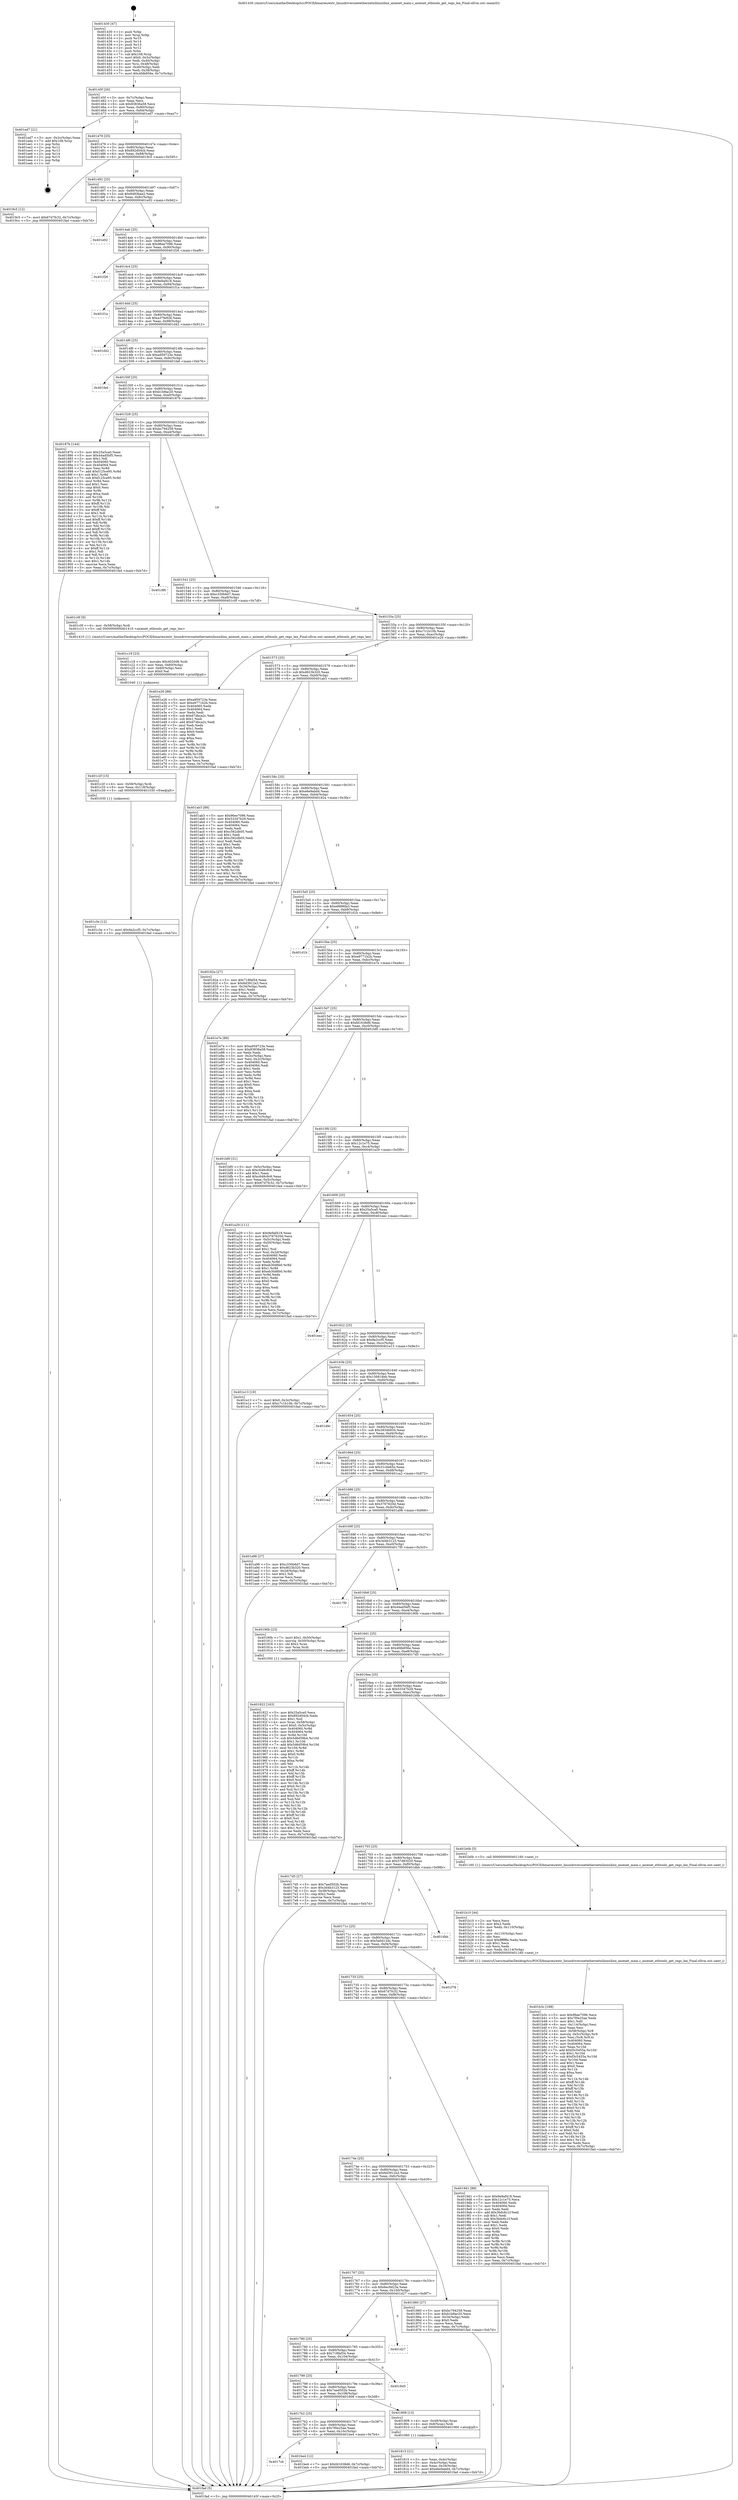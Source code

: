 digraph "0x401430" {
  label = "0x401430 (/mnt/c/Users/mathe/Desktop/tcc/POCII/binaries/extr_linuxdriversnetethernetxilinxxilinx_axienet_main.c_axienet_ethtools_get_regs_len_Final-ollvm.out::main(0))"
  labelloc = "t"
  node[shape=record]

  Entry [label="",width=0.3,height=0.3,shape=circle,fillcolor=black,style=filled]
  "0x40145f" [label="{
     0x40145f [26]\l
     | [instrs]\l
     &nbsp;&nbsp;0x40145f \<+3\>: mov -0x7c(%rbp),%eax\l
     &nbsp;&nbsp;0x401462 \<+2\>: mov %eax,%ecx\l
     &nbsp;&nbsp;0x401464 \<+6\>: sub $0x83836a58,%ecx\l
     &nbsp;&nbsp;0x40146a \<+3\>: mov %eax,-0x80(%rbp)\l
     &nbsp;&nbsp;0x40146d \<+6\>: mov %ecx,-0x84(%rbp)\l
     &nbsp;&nbsp;0x401473 \<+6\>: je 0000000000401ed7 \<main+0xaa7\>\l
  }"]
  "0x401ed7" [label="{
     0x401ed7 [21]\l
     | [instrs]\l
     &nbsp;&nbsp;0x401ed7 \<+3\>: mov -0x2c(%rbp),%eax\l
     &nbsp;&nbsp;0x401eda \<+7\>: add $0x108,%rsp\l
     &nbsp;&nbsp;0x401ee1 \<+1\>: pop %rbx\l
     &nbsp;&nbsp;0x401ee2 \<+2\>: pop %r12\l
     &nbsp;&nbsp;0x401ee4 \<+2\>: pop %r13\l
     &nbsp;&nbsp;0x401ee6 \<+2\>: pop %r14\l
     &nbsp;&nbsp;0x401ee8 \<+2\>: pop %r15\l
     &nbsp;&nbsp;0x401eea \<+1\>: pop %rbp\l
     &nbsp;&nbsp;0x401eeb \<+1\>: ret\l
  }"]
  "0x401479" [label="{
     0x401479 [25]\l
     | [instrs]\l
     &nbsp;&nbsp;0x401479 \<+5\>: jmp 000000000040147e \<main+0x4e\>\l
     &nbsp;&nbsp;0x40147e \<+3\>: mov -0x80(%rbp),%eax\l
     &nbsp;&nbsp;0x401481 \<+5\>: sub $0x892d04cb,%eax\l
     &nbsp;&nbsp;0x401486 \<+6\>: mov %eax,-0x88(%rbp)\l
     &nbsp;&nbsp;0x40148c \<+6\>: je 00000000004019c5 \<main+0x595\>\l
  }"]
  Exit [label="",width=0.3,height=0.3,shape=circle,fillcolor=black,style=filled,peripheries=2]
  "0x4019c5" [label="{
     0x4019c5 [12]\l
     | [instrs]\l
     &nbsp;&nbsp;0x4019c5 \<+7\>: movl $0x67d7fc32,-0x7c(%rbp)\l
     &nbsp;&nbsp;0x4019cc \<+5\>: jmp 0000000000401fad \<main+0xb7d\>\l
  }"]
  "0x401492" [label="{
     0x401492 [25]\l
     | [instrs]\l
     &nbsp;&nbsp;0x401492 \<+5\>: jmp 0000000000401497 \<main+0x67\>\l
     &nbsp;&nbsp;0x401497 \<+3\>: mov -0x80(%rbp),%eax\l
     &nbsp;&nbsp;0x40149a \<+5\>: sub $0x9493bae2,%eax\l
     &nbsp;&nbsp;0x40149f \<+6\>: mov %eax,-0x8c(%rbp)\l
     &nbsp;&nbsp;0x4014a5 \<+6\>: je 0000000000401e02 \<main+0x9d2\>\l
  }"]
  "0x401c3e" [label="{
     0x401c3e [12]\l
     | [instrs]\l
     &nbsp;&nbsp;0x401c3e \<+7\>: movl $0x9a2ccf5,-0x7c(%rbp)\l
     &nbsp;&nbsp;0x401c45 \<+5\>: jmp 0000000000401fad \<main+0xb7d\>\l
  }"]
  "0x401e02" [label="{
     0x401e02\l
  }", style=dashed]
  "0x4014ab" [label="{
     0x4014ab [25]\l
     | [instrs]\l
     &nbsp;&nbsp;0x4014ab \<+5\>: jmp 00000000004014b0 \<main+0x80\>\l
     &nbsp;&nbsp;0x4014b0 \<+3\>: mov -0x80(%rbp),%eax\l
     &nbsp;&nbsp;0x4014b3 \<+5\>: sub $0x96ee7096,%eax\l
     &nbsp;&nbsp;0x4014b8 \<+6\>: mov %eax,-0x90(%rbp)\l
     &nbsp;&nbsp;0x4014be \<+6\>: je 0000000000401f26 \<main+0xaf6\>\l
  }"]
  "0x401c2f" [label="{
     0x401c2f [15]\l
     | [instrs]\l
     &nbsp;&nbsp;0x401c2f \<+4\>: mov -0x58(%rbp),%rdi\l
     &nbsp;&nbsp;0x401c33 \<+6\>: mov %eax,-0x118(%rbp)\l
     &nbsp;&nbsp;0x401c39 \<+5\>: call 0000000000401030 \<free@plt\>\l
     | [calls]\l
     &nbsp;&nbsp;0x401030 \{1\} (unknown)\l
  }"]
  "0x401f26" [label="{
     0x401f26\l
  }", style=dashed]
  "0x4014c4" [label="{
     0x4014c4 [25]\l
     | [instrs]\l
     &nbsp;&nbsp;0x4014c4 \<+5\>: jmp 00000000004014c9 \<main+0x99\>\l
     &nbsp;&nbsp;0x4014c9 \<+3\>: mov -0x80(%rbp),%eax\l
     &nbsp;&nbsp;0x4014cc \<+5\>: sub $0x9e9af418,%eax\l
     &nbsp;&nbsp;0x4014d1 \<+6\>: mov %eax,-0x94(%rbp)\l
     &nbsp;&nbsp;0x4014d7 \<+6\>: je 0000000000401f1a \<main+0xaea\>\l
  }"]
  "0x401c18" [label="{
     0x401c18 [23]\l
     | [instrs]\l
     &nbsp;&nbsp;0x401c18 \<+10\>: movabs $0x4020d6,%rdi\l
     &nbsp;&nbsp;0x401c22 \<+3\>: mov %eax,-0x60(%rbp)\l
     &nbsp;&nbsp;0x401c25 \<+3\>: mov -0x60(%rbp),%esi\l
     &nbsp;&nbsp;0x401c28 \<+2\>: mov $0x0,%al\l
     &nbsp;&nbsp;0x401c2a \<+5\>: call 0000000000401040 \<printf@plt\>\l
     | [calls]\l
     &nbsp;&nbsp;0x401040 \{1\} (unknown)\l
  }"]
  "0x401f1a" [label="{
     0x401f1a\l
  }", style=dashed]
  "0x4014dd" [label="{
     0x4014dd [25]\l
     | [instrs]\l
     &nbsp;&nbsp;0x4014dd \<+5\>: jmp 00000000004014e2 \<main+0xb2\>\l
     &nbsp;&nbsp;0x4014e2 \<+3\>: mov -0x80(%rbp),%eax\l
     &nbsp;&nbsp;0x4014e5 \<+5\>: sub $0xa37fe928,%eax\l
     &nbsp;&nbsp;0x4014ea \<+6\>: mov %eax,-0x98(%rbp)\l
     &nbsp;&nbsp;0x4014f0 \<+6\>: je 0000000000401d42 \<main+0x912\>\l
  }"]
  "0x4017cb" [label="{
     0x4017cb\l
  }", style=dashed]
  "0x401d42" [label="{
     0x401d42\l
  }", style=dashed]
  "0x4014f6" [label="{
     0x4014f6 [25]\l
     | [instrs]\l
     &nbsp;&nbsp;0x4014f6 \<+5\>: jmp 00000000004014fb \<main+0xcb\>\l
     &nbsp;&nbsp;0x4014fb \<+3\>: mov -0x80(%rbp),%eax\l
     &nbsp;&nbsp;0x4014fe \<+5\>: sub $0xa959723e,%eax\l
     &nbsp;&nbsp;0x401503 \<+6\>: mov %eax,-0x9c(%rbp)\l
     &nbsp;&nbsp;0x401509 \<+6\>: je 0000000000401fa6 \<main+0xb76\>\l
  }"]
  "0x401be4" [label="{
     0x401be4 [12]\l
     | [instrs]\l
     &nbsp;&nbsp;0x401be4 \<+7\>: movl $0xfd1638d6,-0x7c(%rbp)\l
     &nbsp;&nbsp;0x401beb \<+5\>: jmp 0000000000401fad \<main+0xb7d\>\l
  }"]
  "0x401fa6" [label="{
     0x401fa6\l
  }", style=dashed]
  "0x40150f" [label="{
     0x40150f [25]\l
     | [instrs]\l
     &nbsp;&nbsp;0x40150f \<+5\>: jmp 0000000000401514 \<main+0xe4\>\l
     &nbsp;&nbsp;0x401514 \<+3\>: mov -0x80(%rbp),%eax\l
     &nbsp;&nbsp;0x401517 \<+5\>: sub $0xb1b8ac20,%eax\l
     &nbsp;&nbsp;0x40151c \<+6\>: mov %eax,-0xa0(%rbp)\l
     &nbsp;&nbsp;0x401522 \<+6\>: je 000000000040187b \<main+0x44b\>\l
  }"]
  "0x401b3c" [label="{
     0x401b3c [168]\l
     | [instrs]\l
     &nbsp;&nbsp;0x401b3c \<+5\>: mov $0x96ee7096,%ecx\l
     &nbsp;&nbsp;0x401b41 \<+5\>: mov $0x7f0e25ae,%edx\l
     &nbsp;&nbsp;0x401b46 \<+3\>: mov $0x1,%dil\l
     &nbsp;&nbsp;0x401b49 \<+6\>: mov -0x114(%rbp),%esi\l
     &nbsp;&nbsp;0x401b4f \<+3\>: imul %eax,%esi\l
     &nbsp;&nbsp;0x401b52 \<+4\>: mov -0x58(%rbp),%r8\l
     &nbsp;&nbsp;0x401b56 \<+4\>: movslq -0x5c(%rbp),%r9\l
     &nbsp;&nbsp;0x401b5a \<+4\>: mov %esi,(%r8,%r9,4)\l
     &nbsp;&nbsp;0x401b5e \<+7\>: mov 0x404060,%eax\l
     &nbsp;&nbsp;0x401b65 \<+7\>: mov 0x404064,%esi\l
     &nbsp;&nbsp;0x401b6c \<+3\>: mov %eax,%r10d\l
     &nbsp;&nbsp;0x401b6f \<+7\>: add $0xf3c5455a,%r10d\l
     &nbsp;&nbsp;0x401b76 \<+4\>: sub $0x1,%r10d\l
     &nbsp;&nbsp;0x401b7a \<+7\>: sub $0xf3c5455a,%r10d\l
     &nbsp;&nbsp;0x401b81 \<+4\>: imul %r10d,%eax\l
     &nbsp;&nbsp;0x401b85 \<+3\>: and $0x1,%eax\l
     &nbsp;&nbsp;0x401b88 \<+3\>: cmp $0x0,%eax\l
     &nbsp;&nbsp;0x401b8b \<+4\>: sete %r11b\l
     &nbsp;&nbsp;0x401b8f \<+3\>: cmp $0xa,%esi\l
     &nbsp;&nbsp;0x401b92 \<+3\>: setl %bl\l
     &nbsp;&nbsp;0x401b95 \<+3\>: mov %r11b,%r14b\l
     &nbsp;&nbsp;0x401b98 \<+4\>: xor $0xff,%r14b\l
     &nbsp;&nbsp;0x401b9c \<+3\>: mov %bl,%r15b\l
     &nbsp;&nbsp;0x401b9f \<+4\>: xor $0xff,%r15b\l
     &nbsp;&nbsp;0x401ba3 \<+4\>: xor $0x0,%dil\l
     &nbsp;&nbsp;0x401ba7 \<+3\>: mov %r14b,%r12b\l
     &nbsp;&nbsp;0x401baa \<+4\>: and $0x0,%r12b\l
     &nbsp;&nbsp;0x401bae \<+3\>: and %dil,%r11b\l
     &nbsp;&nbsp;0x401bb1 \<+3\>: mov %r15b,%r13b\l
     &nbsp;&nbsp;0x401bb4 \<+4\>: and $0x0,%r13b\l
     &nbsp;&nbsp;0x401bb8 \<+3\>: and %dil,%bl\l
     &nbsp;&nbsp;0x401bbb \<+3\>: or %r11b,%r12b\l
     &nbsp;&nbsp;0x401bbe \<+3\>: or %bl,%r13b\l
     &nbsp;&nbsp;0x401bc1 \<+3\>: xor %r13b,%r12b\l
     &nbsp;&nbsp;0x401bc4 \<+3\>: or %r15b,%r14b\l
     &nbsp;&nbsp;0x401bc7 \<+4\>: xor $0xff,%r14b\l
     &nbsp;&nbsp;0x401bcb \<+4\>: or $0x0,%dil\l
     &nbsp;&nbsp;0x401bcf \<+3\>: and %dil,%r14b\l
     &nbsp;&nbsp;0x401bd2 \<+3\>: or %r14b,%r12b\l
     &nbsp;&nbsp;0x401bd5 \<+4\>: test $0x1,%r12b\l
     &nbsp;&nbsp;0x401bd9 \<+3\>: cmovne %edx,%ecx\l
     &nbsp;&nbsp;0x401bdc \<+3\>: mov %ecx,-0x7c(%rbp)\l
     &nbsp;&nbsp;0x401bdf \<+5\>: jmp 0000000000401fad \<main+0xb7d\>\l
  }"]
  "0x40187b" [label="{
     0x40187b [144]\l
     | [instrs]\l
     &nbsp;&nbsp;0x40187b \<+5\>: mov $0x25a5ca0,%eax\l
     &nbsp;&nbsp;0x401880 \<+5\>: mov $0x44ad5bf5,%ecx\l
     &nbsp;&nbsp;0x401885 \<+2\>: mov $0x1,%dl\l
     &nbsp;&nbsp;0x401887 \<+7\>: mov 0x404060,%esi\l
     &nbsp;&nbsp;0x40188e \<+7\>: mov 0x404064,%edi\l
     &nbsp;&nbsp;0x401895 \<+3\>: mov %esi,%r8d\l
     &nbsp;&nbsp;0x401898 \<+7\>: add $0xf125ce95,%r8d\l
     &nbsp;&nbsp;0x40189f \<+4\>: sub $0x1,%r8d\l
     &nbsp;&nbsp;0x4018a3 \<+7\>: sub $0xf125ce95,%r8d\l
     &nbsp;&nbsp;0x4018aa \<+4\>: imul %r8d,%esi\l
     &nbsp;&nbsp;0x4018ae \<+3\>: and $0x1,%esi\l
     &nbsp;&nbsp;0x4018b1 \<+3\>: cmp $0x0,%esi\l
     &nbsp;&nbsp;0x4018b4 \<+4\>: sete %r9b\l
     &nbsp;&nbsp;0x4018b8 \<+3\>: cmp $0xa,%edi\l
     &nbsp;&nbsp;0x4018bb \<+4\>: setl %r10b\l
     &nbsp;&nbsp;0x4018bf \<+3\>: mov %r9b,%r11b\l
     &nbsp;&nbsp;0x4018c2 \<+4\>: xor $0xff,%r11b\l
     &nbsp;&nbsp;0x4018c6 \<+3\>: mov %r10b,%bl\l
     &nbsp;&nbsp;0x4018c9 \<+3\>: xor $0xff,%bl\l
     &nbsp;&nbsp;0x4018cc \<+3\>: xor $0x1,%dl\l
     &nbsp;&nbsp;0x4018cf \<+3\>: mov %r11b,%r14b\l
     &nbsp;&nbsp;0x4018d2 \<+4\>: and $0xff,%r14b\l
     &nbsp;&nbsp;0x4018d6 \<+3\>: and %dl,%r9b\l
     &nbsp;&nbsp;0x4018d9 \<+3\>: mov %bl,%r15b\l
     &nbsp;&nbsp;0x4018dc \<+4\>: and $0xff,%r15b\l
     &nbsp;&nbsp;0x4018e0 \<+3\>: and %dl,%r10b\l
     &nbsp;&nbsp;0x4018e3 \<+3\>: or %r9b,%r14b\l
     &nbsp;&nbsp;0x4018e6 \<+3\>: or %r10b,%r15b\l
     &nbsp;&nbsp;0x4018e9 \<+3\>: xor %r15b,%r14b\l
     &nbsp;&nbsp;0x4018ec \<+3\>: or %bl,%r11b\l
     &nbsp;&nbsp;0x4018ef \<+4\>: xor $0xff,%r11b\l
     &nbsp;&nbsp;0x4018f3 \<+3\>: or $0x1,%dl\l
     &nbsp;&nbsp;0x4018f6 \<+3\>: and %dl,%r11b\l
     &nbsp;&nbsp;0x4018f9 \<+3\>: or %r11b,%r14b\l
     &nbsp;&nbsp;0x4018fc \<+4\>: test $0x1,%r14b\l
     &nbsp;&nbsp;0x401900 \<+3\>: cmovne %ecx,%eax\l
     &nbsp;&nbsp;0x401903 \<+3\>: mov %eax,-0x7c(%rbp)\l
     &nbsp;&nbsp;0x401906 \<+5\>: jmp 0000000000401fad \<main+0xb7d\>\l
  }"]
  "0x401528" [label="{
     0x401528 [25]\l
     | [instrs]\l
     &nbsp;&nbsp;0x401528 \<+5\>: jmp 000000000040152d \<main+0xfd\>\l
     &nbsp;&nbsp;0x40152d \<+3\>: mov -0x80(%rbp),%eax\l
     &nbsp;&nbsp;0x401530 \<+5\>: sub $0xbc794258,%eax\l
     &nbsp;&nbsp;0x401535 \<+6\>: mov %eax,-0xa4(%rbp)\l
     &nbsp;&nbsp;0x40153b \<+6\>: je 0000000000401df6 \<main+0x9c6\>\l
  }"]
  "0x401b10" [label="{
     0x401b10 [44]\l
     | [instrs]\l
     &nbsp;&nbsp;0x401b10 \<+2\>: xor %ecx,%ecx\l
     &nbsp;&nbsp;0x401b12 \<+5\>: mov $0x2,%edx\l
     &nbsp;&nbsp;0x401b17 \<+6\>: mov %edx,-0x110(%rbp)\l
     &nbsp;&nbsp;0x401b1d \<+1\>: cltd\l
     &nbsp;&nbsp;0x401b1e \<+6\>: mov -0x110(%rbp),%esi\l
     &nbsp;&nbsp;0x401b24 \<+2\>: idiv %esi\l
     &nbsp;&nbsp;0x401b26 \<+6\>: imul $0xfffffffe,%edx,%edx\l
     &nbsp;&nbsp;0x401b2c \<+3\>: sub $0x1,%ecx\l
     &nbsp;&nbsp;0x401b2f \<+2\>: sub %ecx,%edx\l
     &nbsp;&nbsp;0x401b31 \<+6\>: mov %edx,-0x114(%rbp)\l
     &nbsp;&nbsp;0x401b37 \<+5\>: call 0000000000401160 \<next_i\>\l
     | [calls]\l
     &nbsp;&nbsp;0x401160 \{1\} (/mnt/c/Users/mathe/Desktop/tcc/POCII/binaries/extr_linuxdriversnetethernetxilinxxilinx_axienet_main.c_axienet_ethtools_get_regs_len_Final-ollvm.out::next_i)\l
  }"]
  "0x401df6" [label="{
     0x401df6\l
  }", style=dashed]
  "0x401541" [label="{
     0x401541 [25]\l
     | [instrs]\l
     &nbsp;&nbsp;0x401541 \<+5\>: jmp 0000000000401546 \<main+0x116\>\l
     &nbsp;&nbsp;0x401546 \<+3\>: mov -0x80(%rbp),%eax\l
     &nbsp;&nbsp;0x401549 \<+5\>: sub $0xc330b6d7,%eax\l
     &nbsp;&nbsp;0x40154e \<+6\>: mov %eax,-0xa8(%rbp)\l
     &nbsp;&nbsp;0x401554 \<+6\>: je 0000000000401c0f \<main+0x7df\>\l
  }"]
  "0x401922" [label="{
     0x401922 [163]\l
     | [instrs]\l
     &nbsp;&nbsp;0x401922 \<+5\>: mov $0x25a5ca0,%ecx\l
     &nbsp;&nbsp;0x401927 \<+5\>: mov $0x892d04cb,%edx\l
     &nbsp;&nbsp;0x40192c \<+3\>: mov $0x1,%sil\l
     &nbsp;&nbsp;0x40192f \<+4\>: mov %rax,-0x58(%rbp)\l
     &nbsp;&nbsp;0x401933 \<+7\>: movl $0x0,-0x5c(%rbp)\l
     &nbsp;&nbsp;0x40193a \<+8\>: mov 0x404060,%r8d\l
     &nbsp;&nbsp;0x401942 \<+8\>: mov 0x404064,%r9d\l
     &nbsp;&nbsp;0x40194a \<+3\>: mov %r8d,%r10d\l
     &nbsp;&nbsp;0x40194d \<+7\>: sub $0x5d6d59b4,%r10d\l
     &nbsp;&nbsp;0x401954 \<+4\>: sub $0x1,%r10d\l
     &nbsp;&nbsp;0x401958 \<+7\>: add $0x5d6d59b4,%r10d\l
     &nbsp;&nbsp;0x40195f \<+4\>: imul %r10d,%r8d\l
     &nbsp;&nbsp;0x401963 \<+4\>: and $0x1,%r8d\l
     &nbsp;&nbsp;0x401967 \<+4\>: cmp $0x0,%r8d\l
     &nbsp;&nbsp;0x40196b \<+4\>: sete %r11b\l
     &nbsp;&nbsp;0x40196f \<+4\>: cmp $0xa,%r9d\l
     &nbsp;&nbsp;0x401973 \<+3\>: setl %bl\l
     &nbsp;&nbsp;0x401976 \<+3\>: mov %r11b,%r14b\l
     &nbsp;&nbsp;0x401979 \<+4\>: xor $0xff,%r14b\l
     &nbsp;&nbsp;0x40197d \<+3\>: mov %bl,%r15b\l
     &nbsp;&nbsp;0x401980 \<+4\>: xor $0xff,%r15b\l
     &nbsp;&nbsp;0x401984 \<+4\>: xor $0x0,%sil\l
     &nbsp;&nbsp;0x401988 \<+3\>: mov %r14b,%r12b\l
     &nbsp;&nbsp;0x40198b \<+4\>: and $0x0,%r12b\l
     &nbsp;&nbsp;0x40198f \<+3\>: and %sil,%r11b\l
     &nbsp;&nbsp;0x401992 \<+3\>: mov %r15b,%r13b\l
     &nbsp;&nbsp;0x401995 \<+4\>: and $0x0,%r13b\l
     &nbsp;&nbsp;0x401999 \<+3\>: and %sil,%bl\l
     &nbsp;&nbsp;0x40199c \<+3\>: or %r11b,%r12b\l
     &nbsp;&nbsp;0x40199f \<+3\>: or %bl,%r13b\l
     &nbsp;&nbsp;0x4019a2 \<+3\>: xor %r13b,%r12b\l
     &nbsp;&nbsp;0x4019a5 \<+3\>: or %r15b,%r14b\l
     &nbsp;&nbsp;0x4019a8 \<+4\>: xor $0xff,%r14b\l
     &nbsp;&nbsp;0x4019ac \<+4\>: or $0x0,%sil\l
     &nbsp;&nbsp;0x4019b0 \<+3\>: and %sil,%r14b\l
     &nbsp;&nbsp;0x4019b3 \<+3\>: or %r14b,%r12b\l
     &nbsp;&nbsp;0x4019b6 \<+4\>: test $0x1,%r12b\l
     &nbsp;&nbsp;0x4019ba \<+3\>: cmovne %edx,%ecx\l
     &nbsp;&nbsp;0x4019bd \<+3\>: mov %ecx,-0x7c(%rbp)\l
     &nbsp;&nbsp;0x4019c0 \<+5\>: jmp 0000000000401fad \<main+0xb7d\>\l
  }"]
  "0x401c0f" [label="{
     0x401c0f [9]\l
     | [instrs]\l
     &nbsp;&nbsp;0x401c0f \<+4\>: mov -0x58(%rbp),%rdi\l
     &nbsp;&nbsp;0x401c13 \<+5\>: call 0000000000401410 \<axienet_ethtools_get_regs_len\>\l
     | [calls]\l
     &nbsp;&nbsp;0x401410 \{1\} (/mnt/c/Users/mathe/Desktop/tcc/POCII/binaries/extr_linuxdriversnetethernetxilinxxilinx_axienet_main.c_axienet_ethtools_get_regs_len_Final-ollvm.out::axienet_ethtools_get_regs_len)\l
  }"]
  "0x40155a" [label="{
     0x40155a [25]\l
     | [instrs]\l
     &nbsp;&nbsp;0x40155a \<+5\>: jmp 000000000040155f \<main+0x12f\>\l
     &nbsp;&nbsp;0x40155f \<+3\>: mov -0x80(%rbp),%eax\l
     &nbsp;&nbsp;0x401562 \<+5\>: sub $0xc7c1b10b,%eax\l
     &nbsp;&nbsp;0x401567 \<+6\>: mov %eax,-0xac(%rbp)\l
     &nbsp;&nbsp;0x40156d \<+6\>: je 0000000000401e26 \<main+0x9f6\>\l
  }"]
  "0x401815" [label="{
     0x401815 [21]\l
     | [instrs]\l
     &nbsp;&nbsp;0x401815 \<+3\>: mov %eax,-0x4c(%rbp)\l
     &nbsp;&nbsp;0x401818 \<+3\>: mov -0x4c(%rbp),%eax\l
     &nbsp;&nbsp;0x40181b \<+3\>: mov %eax,-0x34(%rbp)\l
     &nbsp;&nbsp;0x40181e \<+7\>: movl $0xe6e9abd4,-0x7c(%rbp)\l
     &nbsp;&nbsp;0x401825 \<+5\>: jmp 0000000000401fad \<main+0xb7d\>\l
  }"]
  "0x401e26" [label="{
     0x401e26 [88]\l
     | [instrs]\l
     &nbsp;&nbsp;0x401e26 \<+5\>: mov $0xa959723e,%eax\l
     &nbsp;&nbsp;0x401e2b \<+5\>: mov $0xe9771b2b,%ecx\l
     &nbsp;&nbsp;0x401e30 \<+7\>: mov 0x404060,%edx\l
     &nbsp;&nbsp;0x401e37 \<+7\>: mov 0x404064,%esi\l
     &nbsp;&nbsp;0x401e3e \<+2\>: mov %edx,%edi\l
     &nbsp;&nbsp;0x401e40 \<+6\>: sub $0x67dbca2c,%edi\l
     &nbsp;&nbsp;0x401e46 \<+3\>: sub $0x1,%edi\l
     &nbsp;&nbsp;0x401e49 \<+6\>: add $0x67dbca2c,%edi\l
     &nbsp;&nbsp;0x401e4f \<+3\>: imul %edi,%edx\l
     &nbsp;&nbsp;0x401e52 \<+3\>: and $0x1,%edx\l
     &nbsp;&nbsp;0x401e55 \<+3\>: cmp $0x0,%edx\l
     &nbsp;&nbsp;0x401e58 \<+4\>: sete %r8b\l
     &nbsp;&nbsp;0x401e5c \<+3\>: cmp $0xa,%esi\l
     &nbsp;&nbsp;0x401e5f \<+4\>: setl %r9b\l
     &nbsp;&nbsp;0x401e63 \<+3\>: mov %r8b,%r10b\l
     &nbsp;&nbsp;0x401e66 \<+3\>: and %r9b,%r10b\l
     &nbsp;&nbsp;0x401e69 \<+3\>: xor %r9b,%r8b\l
     &nbsp;&nbsp;0x401e6c \<+3\>: or %r8b,%r10b\l
     &nbsp;&nbsp;0x401e6f \<+4\>: test $0x1,%r10b\l
     &nbsp;&nbsp;0x401e73 \<+3\>: cmovne %ecx,%eax\l
     &nbsp;&nbsp;0x401e76 \<+3\>: mov %eax,-0x7c(%rbp)\l
     &nbsp;&nbsp;0x401e79 \<+5\>: jmp 0000000000401fad \<main+0xb7d\>\l
  }"]
  "0x401573" [label="{
     0x401573 [25]\l
     | [instrs]\l
     &nbsp;&nbsp;0x401573 \<+5\>: jmp 0000000000401578 \<main+0x148\>\l
     &nbsp;&nbsp;0x401578 \<+3\>: mov -0x80(%rbp),%eax\l
     &nbsp;&nbsp;0x40157b \<+5\>: sub $0xd623b320,%eax\l
     &nbsp;&nbsp;0x401580 \<+6\>: mov %eax,-0xb0(%rbp)\l
     &nbsp;&nbsp;0x401586 \<+6\>: je 0000000000401ab3 \<main+0x683\>\l
  }"]
  "0x4017b2" [label="{
     0x4017b2 [25]\l
     | [instrs]\l
     &nbsp;&nbsp;0x4017b2 \<+5\>: jmp 00000000004017b7 \<main+0x387\>\l
     &nbsp;&nbsp;0x4017b7 \<+3\>: mov -0x80(%rbp),%eax\l
     &nbsp;&nbsp;0x4017ba \<+5\>: sub $0x7f0e25ae,%eax\l
     &nbsp;&nbsp;0x4017bf \<+6\>: mov %eax,-0x10c(%rbp)\l
     &nbsp;&nbsp;0x4017c5 \<+6\>: je 0000000000401be4 \<main+0x7b4\>\l
  }"]
  "0x401ab3" [label="{
     0x401ab3 [88]\l
     | [instrs]\l
     &nbsp;&nbsp;0x401ab3 \<+5\>: mov $0x96ee7096,%eax\l
     &nbsp;&nbsp;0x401ab8 \<+5\>: mov $0x53347b29,%ecx\l
     &nbsp;&nbsp;0x401abd \<+7\>: mov 0x404060,%edx\l
     &nbsp;&nbsp;0x401ac4 \<+7\>: mov 0x404064,%esi\l
     &nbsp;&nbsp;0x401acb \<+2\>: mov %edx,%edi\l
     &nbsp;&nbsp;0x401acd \<+6\>: add $0xc562db05,%edi\l
     &nbsp;&nbsp;0x401ad3 \<+3\>: sub $0x1,%edi\l
     &nbsp;&nbsp;0x401ad6 \<+6\>: sub $0xc562db05,%edi\l
     &nbsp;&nbsp;0x401adc \<+3\>: imul %edi,%edx\l
     &nbsp;&nbsp;0x401adf \<+3\>: and $0x1,%edx\l
     &nbsp;&nbsp;0x401ae2 \<+3\>: cmp $0x0,%edx\l
     &nbsp;&nbsp;0x401ae5 \<+4\>: sete %r8b\l
     &nbsp;&nbsp;0x401ae9 \<+3\>: cmp $0xa,%esi\l
     &nbsp;&nbsp;0x401aec \<+4\>: setl %r9b\l
     &nbsp;&nbsp;0x401af0 \<+3\>: mov %r8b,%r10b\l
     &nbsp;&nbsp;0x401af3 \<+3\>: and %r9b,%r10b\l
     &nbsp;&nbsp;0x401af6 \<+3\>: xor %r9b,%r8b\l
     &nbsp;&nbsp;0x401af9 \<+3\>: or %r8b,%r10b\l
     &nbsp;&nbsp;0x401afc \<+4\>: test $0x1,%r10b\l
     &nbsp;&nbsp;0x401b00 \<+3\>: cmovne %ecx,%eax\l
     &nbsp;&nbsp;0x401b03 \<+3\>: mov %eax,-0x7c(%rbp)\l
     &nbsp;&nbsp;0x401b06 \<+5\>: jmp 0000000000401fad \<main+0xb7d\>\l
  }"]
  "0x40158c" [label="{
     0x40158c [25]\l
     | [instrs]\l
     &nbsp;&nbsp;0x40158c \<+5\>: jmp 0000000000401591 \<main+0x161\>\l
     &nbsp;&nbsp;0x401591 \<+3\>: mov -0x80(%rbp),%eax\l
     &nbsp;&nbsp;0x401594 \<+5\>: sub $0xe6e9abd4,%eax\l
     &nbsp;&nbsp;0x401599 \<+6\>: mov %eax,-0xb4(%rbp)\l
     &nbsp;&nbsp;0x40159f \<+6\>: je 000000000040182a \<main+0x3fa\>\l
  }"]
  "0x401808" [label="{
     0x401808 [13]\l
     | [instrs]\l
     &nbsp;&nbsp;0x401808 \<+4\>: mov -0x48(%rbp),%rax\l
     &nbsp;&nbsp;0x40180c \<+4\>: mov 0x8(%rax),%rdi\l
     &nbsp;&nbsp;0x401810 \<+5\>: call 0000000000401060 \<atoi@plt\>\l
     | [calls]\l
     &nbsp;&nbsp;0x401060 \{1\} (unknown)\l
  }"]
  "0x40182a" [label="{
     0x40182a [27]\l
     | [instrs]\l
     &nbsp;&nbsp;0x40182a \<+5\>: mov $0x718faf34,%eax\l
     &nbsp;&nbsp;0x40182f \<+5\>: mov $0x6d3912a3,%ecx\l
     &nbsp;&nbsp;0x401834 \<+3\>: mov -0x34(%rbp),%edx\l
     &nbsp;&nbsp;0x401837 \<+3\>: cmp $0x1,%edx\l
     &nbsp;&nbsp;0x40183a \<+3\>: cmovl %ecx,%eax\l
     &nbsp;&nbsp;0x40183d \<+3\>: mov %eax,-0x7c(%rbp)\l
     &nbsp;&nbsp;0x401840 \<+5\>: jmp 0000000000401fad \<main+0xb7d\>\l
  }"]
  "0x4015a5" [label="{
     0x4015a5 [25]\l
     | [instrs]\l
     &nbsp;&nbsp;0x4015a5 \<+5\>: jmp 00000000004015aa \<main+0x17a\>\l
     &nbsp;&nbsp;0x4015aa \<+3\>: mov -0x80(%rbp),%eax\l
     &nbsp;&nbsp;0x4015ad \<+5\>: sub $0xe8886fa3,%eax\l
     &nbsp;&nbsp;0x4015b2 \<+6\>: mov %eax,-0xb8(%rbp)\l
     &nbsp;&nbsp;0x4015b8 \<+6\>: je 0000000000401d1b \<main+0x8eb\>\l
  }"]
  "0x401799" [label="{
     0x401799 [25]\l
     | [instrs]\l
     &nbsp;&nbsp;0x401799 \<+5\>: jmp 000000000040179e \<main+0x36e\>\l
     &nbsp;&nbsp;0x40179e \<+3\>: mov -0x80(%rbp),%eax\l
     &nbsp;&nbsp;0x4017a1 \<+5\>: sub $0x7aed502b,%eax\l
     &nbsp;&nbsp;0x4017a6 \<+6\>: mov %eax,-0x108(%rbp)\l
     &nbsp;&nbsp;0x4017ac \<+6\>: je 0000000000401808 \<main+0x3d8\>\l
  }"]
  "0x401d1b" [label="{
     0x401d1b\l
  }", style=dashed]
  "0x4015be" [label="{
     0x4015be [25]\l
     | [instrs]\l
     &nbsp;&nbsp;0x4015be \<+5\>: jmp 00000000004015c3 \<main+0x193\>\l
     &nbsp;&nbsp;0x4015c3 \<+3\>: mov -0x80(%rbp),%eax\l
     &nbsp;&nbsp;0x4015c6 \<+5\>: sub $0xe9771b2b,%eax\l
     &nbsp;&nbsp;0x4015cb \<+6\>: mov %eax,-0xbc(%rbp)\l
     &nbsp;&nbsp;0x4015d1 \<+6\>: je 0000000000401e7e \<main+0xa4e\>\l
  }"]
  "0x401845" [label="{
     0x401845\l
  }", style=dashed]
  "0x401e7e" [label="{
     0x401e7e [89]\l
     | [instrs]\l
     &nbsp;&nbsp;0x401e7e \<+5\>: mov $0xa959723e,%eax\l
     &nbsp;&nbsp;0x401e83 \<+5\>: mov $0x83836a58,%ecx\l
     &nbsp;&nbsp;0x401e88 \<+2\>: xor %edx,%edx\l
     &nbsp;&nbsp;0x401e8a \<+3\>: mov -0x3c(%rbp),%esi\l
     &nbsp;&nbsp;0x401e8d \<+3\>: mov %esi,-0x2c(%rbp)\l
     &nbsp;&nbsp;0x401e90 \<+7\>: mov 0x404060,%esi\l
     &nbsp;&nbsp;0x401e97 \<+7\>: mov 0x404064,%edi\l
     &nbsp;&nbsp;0x401e9e \<+3\>: sub $0x1,%edx\l
     &nbsp;&nbsp;0x401ea1 \<+3\>: mov %esi,%r8d\l
     &nbsp;&nbsp;0x401ea4 \<+3\>: add %edx,%r8d\l
     &nbsp;&nbsp;0x401ea7 \<+4\>: imul %r8d,%esi\l
     &nbsp;&nbsp;0x401eab \<+3\>: and $0x1,%esi\l
     &nbsp;&nbsp;0x401eae \<+3\>: cmp $0x0,%esi\l
     &nbsp;&nbsp;0x401eb1 \<+4\>: sete %r9b\l
     &nbsp;&nbsp;0x401eb5 \<+3\>: cmp $0xa,%edi\l
     &nbsp;&nbsp;0x401eb8 \<+4\>: setl %r10b\l
     &nbsp;&nbsp;0x401ebc \<+3\>: mov %r9b,%r11b\l
     &nbsp;&nbsp;0x401ebf \<+3\>: and %r10b,%r11b\l
     &nbsp;&nbsp;0x401ec2 \<+3\>: xor %r10b,%r9b\l
     &nbsp;&nbsp;0x401ec5 \<+3\>: or %r9b,%r11b\l
     &nbsp;&nbsp;0x401ec8 \<+4\>: test $0x1,%r11b\l
     &nbsp;&nbsp;0x401ecc \<+3\>: cmovne %ecx,%eax\l
     &nbsp;&nbsp;0x401ecf \<+3\>: mov %eax,-0x7c(%rbp)\l
     &nbsp;&nbsp;0x401ed2 \<+5\>: jmp 0000000000401fad \<main+0xb7d\>\l
  }"]
  "0x4015d7" [label="{
     0x4015d7 [25]\l
     | [instrs]\l
     &nbsp;&nbsp;0x4015d7 \<+5\>: jmp 00000000004015dc \<main+0x1ac\>\l
     &nbsp;&nbsp;0x4015dc \<+3\>: mov -0x80(%rbp),%eax\l
     &nbsp;&nbsp;0x4015df \<+5\>: sub $0xfd1638d6,%eax\l
     &nbsp;&nbsp;0x4015e4 \<+6\>: mov %eax,-0xc0(%rbp)\l
     &nbsp;&nbsp;0x4015ea \<+6\>: je 0000000000401bf0 \<main+0x7c0\>\l
  }"]
  "0x401780" [label="{
     0x401780 [25]\l
     | [instrs]\l
     &nbsp;&nbsp;0x401780 \<+5\>: jmp 0000000000401785 \<main+0x355\>\l
     &nbsp;&nbsp;0x401785 \<+3\>: mov -0x80(%rbp),%eax\l
     &nbsp;&nbsp;0x401788 \<+5\>: sub $0x718faf34,%eax\l
     &nbsp;&nbsp;0x40178d \<+6\>: mov %eax,-0x104(%rbp)\l
     &nbsp;&nbsp;0x401793 \<+6\>: je 0000000000401845 \<main+0x415\>\l
  }"]
  "0x401bf0" [label="{
     0x401bf0 [31]\l
     | [instrs]\l
     &nbsp;&nbsp;0x401bf0 \<+3\>: mov -0x5c(%rbp),%eax\l
     &nbsp;&nbsp;0x401bf3 \<+5\>: sub $0xc648c9c6,%eax\l
     &nbsp;&nbsp;0x401bf8 \<+3\>: add $0x1,%eax\l
     &nbsp;&nbsp;0x401bfb \<+5\>: add $0xc648c9c6,%eax\l
     &nbsp;&nbsp;0x401c00 \<+3\>: mov %eax,-0x5c(%rbp)\l
     &nbsp;&nbsp;0x401c03 \<+7\>: movl $0x67d7fc32,-0x7c(%rbp)\l
     &nbsp;&nbsp;0x401c0a \<+5\>: jmp 0000000000401fad \<main+0xb7d\>\l
  }"]
  "0x4015f0" [label="{
     0x4015f0 [25]\l
     | [instrs]\l
     &nbsp;&nbsp;0x4015f0 \<+5\>: jmp 00000000004015f5 \<main+0x1c5\>\l
     &nbsp;&nbsp;0x4015f5 \<+3\>: mov -0x80(%rbp),%eax\l
     &nbsp;&nbsp;0x4015f8 \<+5\>: sub $0x12c1e75,%eax\l
     &nbsp;&nbsp;0x4015fd \<+6\>: mov %eax,-0xc4(%rbp)\l
     &nbsp;&nbsp;0x401603 \<+6\>: je 0000000000401a29 \<main+0x5f9\>\l
  }"]
  "0x401d27" [label="{
     0x401d27\l
  }", style=dashed]
  "0x401a29" [label="{
     0x401a29 [111]\l
     | [instrs]\l
     &nbsp;&nbsp;0x401a29 \<+5\>: mov $0x9e9af418,%eax\l
     &nbsp;&nbsp;0x401a2e \<+5\>: mov $0x3767620d,%ecx\l
     &nbsp;&nbsp;0x401a33 \<+3\>: mov -0x5c(%rbp),%edx\l
     &nbsp;&nbsp;0x401a36 \<+3\>: cmp -0x50(%rbp),%edx\l
     &nbsp;&nbsp;0x401a39 \<+4\>: setl %sil\l
     &nbsp;&nbsp;0x401a3d \<+4\>: and $0x1,%sil\l
     &nbsp;&nbsp;0x401a41 \<+4\>: mov %sil,-0x2d(%rbp)\l
     &nbsp;&nbsp;0x401a45 \<+7\>: mov 0x404060,%edx\l
     &nbsp;&nbsp;0x401a4c \<+7\>: mov 0x404064,%edi\l
     &nbsp;&nbsp;0x401a53 \<+3\>: mov %edx,%r8d\l
     &nbsp;&nbsp;0x401a56 \<+7\>: sub $0xeb30d6b0,%r8d\l
     &nbsp;&nbsp;0x401a5d \<+4\>: sub $0x1,%r8d\l
     &nbsp;&nbsp;0x401a61 \<+7\>: add $0xeb30d6b0,%r8d\l
     &nbsp;&nbsp;0x401a68 \<+4\>: imul %r8d,%edx\l
     &nbsp;&nbsp;0x401a6c \<+3\>: and $0x1,%edx\l
     &nbsp;&nbsp;0x401a6f \<+3\>: cmp $0x0,%edx\l
     &nbsp;&nbsp;0x401a72 \<+4\>: sete %sil\l
     &nbsp;&nbsp;0x401a76 \<+3\>: cmp $0xa,%edi\l
     &nbsp;&nbsp;0x401a79 \<+4\>: setl %r9b\l
     &nbsp;&nbsp;0x401a7d \<+3\>: mov %sil,%r10b\l
     &nbsp;&nbsp;0x401a80 \<+3\>: and %r9b,%r10b\l
     &nbsp;&nbsp;0x401a83 \<+3\>: xor %r9b,%sil\l
     &nbsp;&nbsp;0x401a86 \<+3\>: or %sil,%r10b\l
     &nbsp;&nbsp;0x401a89 \<+4\>: test $0x1,%r10b\l
     &nbsp;&nbsp;0x401a8d \<+3\>: cmovne %ecx,%eax\l
     &nbsp;&nbsp;0x401a90 \<+3\>: mov %eax,-0x7c(%rbp)\l
     &nbsp;&nbsp;0x401a93 \<+5\>: jmp 0000000000401fad \<main+0xb7d\>\l
  }"]
  "0x401609" [label="{
     0x401609 [25]\l
     | [instrs]\l
     &nbsp;&nbsp;0x401609 \<+5\>: jmp 000000000040160e \<main+0x1de\>\l
     &nbsp;&nbsp;0x40160e \<+3\>: mov -0x80(%rbp),%eax\l
     &nbsp;&nbsp;0x401611 \<+5\>: sub $0x25a5ca0,%eax\l
     &nbsp;&nbsp;0x401616 \<+6\>: mov %eax,-0xc8(%rbp)\l
     &nbsp;&nbsp;0x40161c \<+6\>: je 0000000000401eec \<main+0xabc\>\l
  }"]
  "0x401767" [label="{
     0x401767 [25]\l
     | [instrs]\l
     &nbsp;&nbsp;0x401767 \<+5\>: jmp 000000000040176c \<main+0x33c\>\l
     &nbsp;&nbsp;0x40176c \<+3\>: mov -0x80(%rbp),%eax\l
     &nbsp;&nbsp;0x40176f \<+5\>: sub $0x6ec9d23a,%eax\l
     &nbsp;&nbsp;0x401774 \<+6\>: mov %eax,-0x100(%rbp)\l
     &nbsp;&nbsp;0x40177a \<+6\>: je 0000000000401d27 \<main+0x8f7\>\l
  }"]
  "0x401eec" [label="{
     0x401eec\l
  }", style=dashed]
  "0x401622" [label="{
     0x401622 [25]\l
     | [instrs]\l
     &nbsp;&nbsp;0x401622 \<+5\>: jmp 0000000000401627 \<main+0x1f7\>\l
     &nbsp;&nbsp;0x401627 \<+3\>: mov -0x80(%rbp),%eax\l
     &nbsp;&nbsp;0x40162a \<+5\>: sub $0x9a2ccf5,%eax\l
     &nbsp;&nbsp;0x40162f \<+6\>: mov %eax,-0xcc(%rbp)\l
     &nbsp;&nbsp;0x401635 \<+6\>: je 0000000000401e13 \<main+0x9e3\>\l
  }"]
  "0x401860" [label="{
     0x401860 [27]\l
     | [instrs]\l
     &nbsp;&nbsp;0x401860 \<+5\>: mov $0xbc794258,%eax\l
     &nbsp;&nbsp;0x401865 \<+5\>: mov $0xb1b8ac20,%ecx\l
     &nbsp;&nbsp;0x40186a \<+3\>: mov -0x34(%rbp),%edx\l
     &nbsp;&nbsp;0x40186d \<+3\>: cmp $0x0,%edx\l
     &nbsp;&nbsp;0x401870 \<+3\>: cmove %ecx,%eax\l
     &nbsp;&nbsp;0x401873 \<+3\>: mov %eax,-0x7c(%rbp)\l
     &nbsp;&nbsp;0x401876 \<+5\>: jmp 0000000000401fad \<main+0xb7d\>\l
  }"]
  "0x401e13" [label="{
     0x401e13 [19]\l
     | [instrs]\l
     &nbsp;&nbsp;0x401e13 \<+7\>: movl $0x0,-0x3c(%rbp)\l
     &nbsp;&nbsp;0x401e1a \<+7\>: movl $0xc7c1b10b,-0x7c(%rbp)\l
     &nbsp;&nbsp;0x401e21 \<+5\>: jmp 0000000000401fad \<main+0xb7d\>\l
  }"]
  "0x40163b" [label="{
     0x40163b [25]\l
     | [instrs]\l
     &nbsp;&nbsp;0x40163b \<+5\>: jmp 0000000000401640 \<main+0x210\>\l
     &nbsp;&nbsp;0x401640 \<+3\>: mov -0x80(%rbp),%eax\l
     &nbsp;&nbsp;0x401643 \<+5\>: sub $0x156818eb,%eax\l
     &nbsp;&nbsp;0x401648 \<+6\>: mov %eax,-0xd0(%rbp)\l
     &nbsp;&nbsp;0x40164e \<+6\>: je 0000000000401d9c \<main+0x96c\>\l
  }"]
  "0x40174e" [label="{
     0x40174e [25]\l
     | [instrs]\l
     &nbsp;&nbsp;0x40174e \<+5\>: jmp 0000000000401753 \<main+0x323\>\l
     &nbsp;&nbsp;0x401753 \<+3\>: mov -0x80(%rbp),%eax\l
     &nbsp;&nbsp;0x401756 \<+5\>: sub $0x6d3912a3,%eax\l
     &nbsp;&nbsp;0x40175b \<+6\>: mov %eax,-0xfc(%rbp)\l
     &nbsp;&nbsp;0x401761 \<+6\>: je 0000000000401860 \<main+0x430\>\l
  }"]
  "0x401d9c" [label="{
     0x401d9c\l
  }", style=dashed]
  "0x401654" [label="{
     0x401654 [25]\l
     | [instrs]\l
     &nbsp;&nbsp;0x401654 \<+5\>: jmp 0000000000401659 \<main+0x229\>\l
     &nbsp;&nbsp;0x401659 \<+3\>: mov -0x80(%rbp),%eax\l
     &nbsp;&nbsp;0x40165c \<+5\>: sub $0x2834b934,%eax\l
     &nbsp;&nbsp;0x401661 \<+6\>: mov %eax,-0xd4(%rbp)\l
     &nbsp;&nbsp;0x401667 \<+6\>: je 0000000000401c4a \<main+0x81a\>\l
  }"]
  "0x4019d1" [label="{
     0x4019d1 [88]\l
     | [instrs]\l
     &nbsp;&nbsp;0x4019d1 \<+5\>: mov $0x9e9af418,%eax\l
     &nbsp;&nbsp;0x4019d6 \<+5\>: mov $0x12c1e75,%ecx\l
     &nbsp;&nbsp;0x4019db \<+7\>: mov 0x404060,%edx\l
     &nbsp;&nbsp;0x4019e2 \<+7\>: mov 0x404064,%esi\l
     &nbsp;&nbsp;0x4019e9 \<+2\>: mov %edx,%edi\l
     &nbsp;&nbsp;0x4019eb \<+6\>: add $0x3bdc6c1f,%edi\l
     &nbsp;&nbsp;0x4019f1 \<+3\>: sub $0x1,%edi\l
     &nbsp;&nbsp;0x4019f4 \<+6\>: sub $0x3bdc6c1f,%edi\l
     &nbsp;&nbsp;0x4019fa \<+3\>: imul %edi,%edx\l
     &nbsp;&nbsp;0x4019fd \<+3\>: and $0x1,%edx\l
     &nbsp;&nbsp;0x401a00 \<+3\>: cmp $0x0,%edx\l
     &nbsp;&nbsp;0x401a03 \<+4\>: sete %r8b\l
     &nbsp;&nbsp;0x401a07 \<+3\>: cmp $0xa,%esi\l
     &nbsp;&nbsp;0x401a0a \<+4\>: setl %r9b\l
     &nbsp;&nbsp;0x401a0e \<+3\>: mov %r8b,%r10b\l
     &nbsp;&nbsp;0x401a11 \<+3\>: and %r9b,%r10b\l
     &nbsp;&nbsp;0x401a14 \<+3\>: xor %r9b,%r8b\l
     &nbsp;&nbsp;0x401a17 \<+3\>: or %r8b,%r10b\l
     &nbsp;&nbsp;0x401a1a \<+4\>: test $0x1,%r10b\l
     &nbsp;&nbsp;0x401a1e \<+3\>: cmovne %ecx,%eax\l
     &nbsp;&nbsp;0x401a21 \<+3\>: mov %eax,-0x7c(%rbp)\l
     &nbsp;&nbsp;0x401a24 \<+5\>: jmp 0000000000401fad \<main+0xb7d\>\l
  }"]
  "0x401c4a" [label="{
     0x401c4a\l
  }", style=dashed]
  "0x40166d" [label="{
     0x40166d [25]\l
     | [instrs]\l
     &nbsp;&nbsp;0x40166d \<+5\>: jmp 0000000000401672 \<main+0x242\>\l
     &nbsp;&nbsp;0x401672 \<+3\>: mov -0x80(%rbp),%eax\l
     &nbsp;&nbsp;0x401675 \<+5\>: sub $0x31c0e65e,%eax\l
     &nbsp;&nbsp;0x40167a \<+6\>: mov %eax,-0xd8(%rbp)\l
     &nbsp;&nbsp;0x401680 \<+6\>: je 0000000000401ca2 \<main+0x872\>\l
  }"]
  "0x401735" [label="{
     0x401735 [25]\l
     | [instrs]\l
     &nbsp;&nbsp;0x401735 \<+5\>: jmp 000000000040173a \<main+0x30a\>\l
     &nbsp;&nbsp;0x40173a \<+3\>: mov -0x80(%rbp),%eax\l
     &nbsp;&nbsp;0x40173d \<+5\>: sub $0x67d7fc32,%eax\l
     &nbsp;&nbsp;0x401742 \<+6\>: mov %eax,-0xf8(%rbp)\l
     &nbsp;&nbsp;0x401748 \<+6\>: je 00000000004019d1 \<main+0x5a1\>\l
  }"]
  "0x401ca2" [label="{
     0x401ca2\l
  }", style=dashed]
  "0x401686" [label="{
     0x401686 [25]\l
     | [instrs]\l
     &nbsp;&nbsp;0x401686 \<+5\>: jmp 000000000040168b \<main+0x25b\>\l
     &nbsp;&nbsp;0x40168b \<+3\>: mov -0x80(%rbp),%eax\l
     &nbsp;&nbsp;0x40168e \<+5\>: sub $0x3767620d,%eax\l
     &nbsp;&nbsp;0x401693 \<+6\>: mov %eax,-0xdc(%rbp)\l
     &nbsp;&nbsp;0x401699 \<+6\>: je 0000000000401a98 \<main+0x668\>\l
  }"]
  "0x401f78" [label="{
     0x401f78\l
  }", style=dashed]
  "0x401a98" [label="{
     0x401a98 [27]\l
     | [instrs]\l
     &nbsp;&nbsp;0x401a98 \<+5\>: mov $0xc330b6d7,%eax\l
     &nbsp;&nbsp;0x401a9d \<+5\>: mov $0xd623b320,%ecx\l
     &nbsp;&nbsp;0x401aa2 \<+3\>: mov -0x2d(%rbp),%dl\l
     &nbsp;&nbsp;0x401aa5 \<+3\>: test $0x1,%dl\l
     &nbsp;&nbsp;0x401aa8 \<+3\>: cmovne %ecx,%eax\l
     &nbsp;&nbsp;0x401aab \<+3\>: mov %eax,-0x7c(%rbp)\l
     &nbsp;&nbsp;0x401aae \<+5\>: jmp 0000000000401fad \<main+0xb7d\>\l
  }"]
  "0x40169f" [label="{
     0x40169f [25]\l
     | [instrs]\l
     &nbsp;&nbsp;0x40169f \<+5\>: jmp 00000000004016a4 \<main+0x274\>\l
     &nbsp;&nbsp;0x4016a4 \<+3\>: mov -0x80(%rbp),%eax\l
     &nbsp;&nbsp;0x4016a7 \<+5\>: sub $0x3d4b3123,%eax\l
     &nbsp;&nbsp;0x4016ac \<+6\>: mov %eax,-0xe0(%rbp)\l
     &nbsp;&nbsp;0x4016b2 \<+6\>: je 00000000004017f0 \<main+0x3c0\>\l
  }"]
  "0x40171c" [label="{
     0x40171c [25]\l
     | [instrs]\l
     &nbsp;&nbsp;0x40171c \<+5\>: jmp 0000000000401721 \<main+0x2f1\>\l
     &nbsp;&nbsp;0x401721 \<+3\>: mov -0x80(%rbp),%eax\l
     &nbsp;&nbsp;0x401724 \<+5\>: sub $0x5a0d12dc,%eax\l
     &nbsp;&nbsp;0x401729 \<+6\>: mov %eax,-0xf4(%rbp)\l
     &nbsp;&nbsp;0x40172f \<+6\>: je 0000000000401f78 \<main+0xb48\>\l
  }"]
  "0x4017f0" [label="{
     0x4017f0\l
  }", style=dashed]
  "0x4016b8" [label="{
     0x4016b8 [25]\l
     | [instrs]\l
     &nbsp;&nbsp;0x4016b8 \<+5\>: jmp 00000000004016bd \<main+0x28d\>\l
     &nbsp;&nbsp;0x4016bd \<+3\>: mov -0x80(%rbp),%eax\l
     &nbsp;&nbsp;0x4016c0 \<+5\>: sub $0x44ad5bf5,%eax\l
     &nbsp;&nbsp;0x4016c5 \<+6\>: mov %eax,-0xe4(%rbp)\l
     &nbsp;&nbsp;0x4016cb \<+6\>: je 000000000040190b \<main+0x4db\>\l
  }"]
  "0x401dbb" [label="{
     0x401dbb\l
  }", style=dashed]
  "0x40190b" [label="{
     0x40190b [23]\l
     | [instrs]\l
     &nbsp;&nbsp;0x40190b \<+7\>: movl $0x1,-0x50(%rbp)\l
     &nbsp;&nbsp;0x401912 \<+4\>: movslq -0x50(%rbp),%rax\l
     &nbsp;&nbsp;0x401916 \<+4\>: shl $0x2,%rax\l
     &nbsp;&nbsp;0x40191a \<+3\>: mov %rax,%rdi\l
     &nbsp;&nbsp;0x40191d \<+5\>: call 0000000000401050 \<malloc@plt\>\l
     | [calls]\l
     &nbsp;&nbsp;0x401050 \{1\} (unknown)\l
  }"]
  "0x4016d1" [label="{
     0x4016d1 [25]\l
     | [instrs]\l
     &nbsp;&nbsp;0x4016d1 \<+5\>: jmp 00000000004016d6 \<main+0x2a6\>\l
     &nbsp;&nbsp;0x4016d6 \<+3\>: mov -0x80(%rbp),%eax\l
     &nbsp;&nbsp;0x4016d9 \<+5\>: sub $0x4fdb856e,%eax\l
     &nbsp;&nbsp;0x4016de \<+6\>: mov %eax,-0xe8(%rbp)\l
     &nbsp;&nbsp;0x4016e4 \<+6\>: je 00000000004017d5 \<main+0x3a5\>\l
  }"]
  "0x401703" [label="{
     0x401703 [25]\l
     | [instrs]\l
     &nbsp;&nbsp;0x401703 \<+5\>: jmp 0000000000401708 \<main+0x2d8\>\l
     &nbsp;&nbsp;0x401708 \<+3\>: mov -0x80(%rbp),%eax\l
     &nbsp;&nbsp;0x40170b \<+5\>: sub $0x57d83020,%eax\l
     &nbsp;&nbsp;0x401710 \<+6\>: mov %eax,-0xf0(%rbp)\l
     &nbsp;&nbsp;0x401716 \<+6\>: je 0000000000401dbb \<main+0x98b\>\l
  }"]
  "0x4017d5" [label="{
     0x4017d5 [27]\l
     | [instrs]\l
     &nbsp;&nbsp;0x4017d5 \<+5\>: mov $0x7aed502b,%eax\l
     &nbsp;&nbsp;0x4017da \<+5\>: mov $0x3d4b3123,%ecx\l
     &nbsp;&nbsp;0x4017df \<+3\>: mov -0x38(%rbp),%edx\l
     &nbsp;&nbsp;0x4017e2 \<+3\>: cmp $0x2,%edx\l
     &nbsp;&nbsp;0x4017e5 \<+3\>: cmovne %ecx,%eax\l
     &nbsp;&nbsp;0x4017e8 \<+3\>: mov %eax,-0x7c(%rbp)\l
     &nbsp;&nbsp;0x4017eb \<+5\>: jmp 0000000000401fad \<main+0xb7d\>\l
  }"]
  "0x4016ea" [label="{
     0x4016ea [25]\l
     | [instrs]\l
     &nbsp;&nbsp;0x4016ea \<+5\>: jmp 00000000004016ef \<main+0x2bf\>\l
     &nbsp;&nbsp;0x4016ef \<+3\>: mov -0x80(%rbp),%eax\l
     &nbsp;&nbsp;0x4016f2 \<+5\>: sub $0x53347b29,%eax\l
     &nbsp;&nbsp;0x4016f7 \<+6\>: mov %eax,-0xec(%rbp)\l
     &nbsp;&nbsp;0x4016fd \<+6\>: je 0000000000401b0b \<main+0x6db\>\l
  }"]
  "0x401fad" [label="{
     0x401fad [5]\l
     | [instrs]\l
     &nbsp;&nbsp;0x401fad \<+5\>: jmp 000000000040145f \<main+0x2f\>\l
  }"]
  "0x401430" [label="{
     0x401430 [47]\l
     | [instrs]\l
     &nbsp;&nbsp;0x401430 \<+1\>: push %rbp\l
     &nbsp;&nbsp;0x401431 \<+3\>: mov %rsp,%rbp\l
     &nbsp;&nbsp;0x401434 \<+2\>: push %r15\l
     &nbsp;&nbsp;0x401436 \<+2\>: push %r14\l
     &nbsp;&nbsp;0x401438 \<+2\>: push %r13\l
     &nbsp;&nbsp;0x40143a \<+2\>: push %r12\l
     &nbsp;&nbsp;0x40143c \<+1\>: push %rbx\l
     &nbsp;&nbsp;0x40143d \<+7\>: sub $0x108,%rsp\l
     &nbsp;&nbsp;0x401444 \<+7\>: movl $0x0,-0x3c(%rbp)\l
     &nbsp;&nbsp;0x40144b \<+3\>: mov %edi,-0x40(%rbp)\l
     &nbsp;&nbsp;0x40144e \<+4\>: mov %rsi,-0x48(%rbp)\l
     &nbsp;&nbsp;0x401452 \<+3\>: mov -0x40(%rbp),%edi\l
     &nbsp;&nbsp;0x401455 \<+3\>: mov %edi,-0x38(%rbp)\l
     &nbsp;&nbsp;0x401458 \<+7\>: movl $0x4fdb856e,-0x7c(%rbp)\l
  }"]
  "0x401b0b" [label="{
     0x401b0b [5]\l
     | [instrs]\l
     &nbsp;&nbsp;0x401b0b \<+5\>: call 0000000000401160 \<next_i\>\l
     | [calls]\l
     &nbsp;&nbsp;0x401160 \{1\} (/mnt/c/Users/mathe/Desktop/tcc/POCII/binaries/extr_linuxdriversnetethernetxilinxxilinx_axienet_main.c_axienet_ethtools_get_regs_len_Final-ollvm.out::next_i)\l
  }"]
  Entry -> "0x401430" [label=" 1"]
  "0x40145f" -> "0x401ed7" [label=" 1"]
  "0x40145f" -> "0x401479" [label=" 21"]
  "0x401ed7" -> Exit [label=" 1"]
  "0x401479" -> "0x4019c5" [label=" 1"]
  "0x401479" -> "0x401492" [label=" 20"]
  "0x401e7e" -> "0x401fad" [label=" 1"]
  "0x401492" -> "0x401e02" [label=" 0"]
  "0x401492" -> "0x4014ab" [label=" 20"]
  "0x401e26" -> "0x401fad" [label=" 1"]
  "0x4014ab" -> "0x401f26" [label=" 0"]
  "0x4014ab" -> "0x4014c4" [label=" 20"]
  "0x401e13" -> "0x401fad" [label=" 1"]
  "0x4014c4" -> "0x401f1a" [label=" 0"]
  "0x4014c4" -> "0x4014dd" [label=" 20"]
  "0x401c3e" -> "0x401fad" [label=" 1"]
  "0x4014dd" -> "0x401d42" [label=" 0"]
  "0x4014dd" -> "0x4014f6" [label=" 20"]
  "0x401c2f" -> "0x401c3e" [label=" 1"]
  "0x4014f6" -> "0x401fa6" [label=" 0"]
  "0x4014f6" -> "0x40150f" [label=" 20"]
  "0x401c18" -> "0x401c2f" [label=" 1"]
  "0x40150f" -> "0x40187b" [label=" 1"]
  "0x40150f" -> "0x401528" [label=" 19"]
  "0x401bf0" -> "0x401fad" [label=" 1"]
  "0x401528" -> "0x401df6" [label=" 0"]
  "0x401528" -> "0x401541" [label=" 19"]
  "0x401be4" -> "0x401fad" [label=" 1"]
  "0x401541" -> "0x401c0f" [label=" 1"]
  "0x401541" -> "0x40155a" [label=" 18"]
  "0x4017b2" -> "0x4017cb" [label=" 0"]
  "0x40155a" -> "0x401e26" [label=" 1"]
  "0x40155a" -> "0x401573" [label=" 17"]
  "0x4017b2" -> "0x401be4" [label=" 1"]
  "0x401573" -> "0x401ab3" [label=" 1"]
  "0x401573" -> "0x40158c" [label=" 16"]
  "0x401c0f" -> "0x401c18" [label=" 1"]
  "0x40158c" -> "0x40182a" [label=" 1"]
  "0x40158c" -> "0x4015a5" [label=" 15"]
  "0x401b3c" -> "0x401fad" [label=" 1"]
  "0x4015a5" -> "0x401d1b" [label=" 0"]
  "0x4015a5" -> "0x4015be" [label=" 15"]
  "0x401b0b" -> "0x401b10" [label=" 1"]
  "0x4015be" -> "0x401e7e" [label=" 1"]
  "0x4015be" -> "0x4015d7" [label=" 14"]
  "0x401ab3" -> "0x401fad" [label=" 1"]
  "0x4015d7" -> "0x401bf0" [label=" 1"]
  "0x4015d7" -> "0x4015f0" [label=" 13"]
  "0x401a29" -> "0x401fad" [label=" 2"]
  "0x4015f0" -> "0x401a29" [label=" 2"]
  "0x4015f0" -> "0x401609" [label=" 11"]
  "0x4019d1" -> "0x401fad" [label=" 2"]
  "0x401609" -> "0x401eec" [label=" 0"]
  "0x401609" -> "0x401622" [label=" 11"]
  "0x401922" -> "0x401fad" [label=" 1"]
  "0x401622" -> "0x401e13" [label=" 1"]
  "0x401622" -> "0x40163b" [label=" 10"]
  "0x40190b" -> "0x401922" [label=" 1"]
  "0x40163b" -> "0x401d9c" [label=" 0"]
  "0x40163b" -> "0x401654" [label=" 10"]
  "0x401860" -> "0x401fad" [label=" 1"]
  "0x401654" -> "0x401c4a" [label=" 0"]
  "0x401654" -> "0x40166d" [label=" 10"]
  "0x40182a" -> "0x401fad" [label=" 1"]
  "0x40166d" -> "0x401ca2" [label=" 0"]
  "0x40166d" -> "0x401686" [label=" 10"]
  "0x401808" -> "0x401815" [label=" 1"]
  "0x401686" -> "0x401a98" [label=" 2"]
  "0x401686" -> "0x40169f" [label=" 8"]
  "0x401799" -> "0x4017b2" [label=" 1"]
  "0x40169f" -> "0x4017f0" [label=" 0"]
  "0x40169f" -> "0x4016b8" [label=" 8"]
  "0x401b10" -> "0x401b3c" [label=" 1"]
  "0x4016b8" -> "0x40190b" [label=" 1"]
  "0x4016b8" -> "0x4016d1" [label=" 7"]
  "0x401780" -> "0x401799" [label=" 2"]
  "0x4016d1" -> "0x4017d5" [label=" 1"]
  "0x4016d1" -> "0x4016ea" [label=" 6"]
  "0x4017d5" -> "0x401fad" [label=" 1"]
  "0x401430" -> "0x40145f" [label=" 1"]
  "0x401fad" -> "0x40145f" [label=" 21"]
  "0x401a98" -> "0x401fad" [label=" 2"]
  "0x4016ea" -> "0x401b0b" [label=" 1"]
  "0x4016ea" -> "0x401703" [label=" 5"]
  "0x401780" -> "0x401845" [label=" 0"]
  "0x401703" -> "0x401dbb" [label=" 0"]
  "0x401703" -> "0x40171c" [label=" 5"]
  "0x401799" -> "0x401808" [label=" 1"]
  "0x40171c" -> "0x401f78" [label=" 0"]
  "0x40171c" -> "0x401735" [label=" 5"]
  "0x401815" -> "0x401fad" [label=" 1"]
  "0x401735" -> "0x4019d1" [label=" 2"]
  "0x401735" -> "0x40174e" [label=" 3"]
  "0x40187b" -> "0x401fad" [label=" 1"]
  "0x40174e" -> "0x401860" [label=" 1"]
  "0x40174e" -> "0x401767" [label=" 2"]
  "0x4019c5" -> "0x401fad" [label=" 1"]
  "0x401767" -> "0x401d27" [label=" 0"]
  "0x401767" -> "0x401780" [label=" 2"]
}
